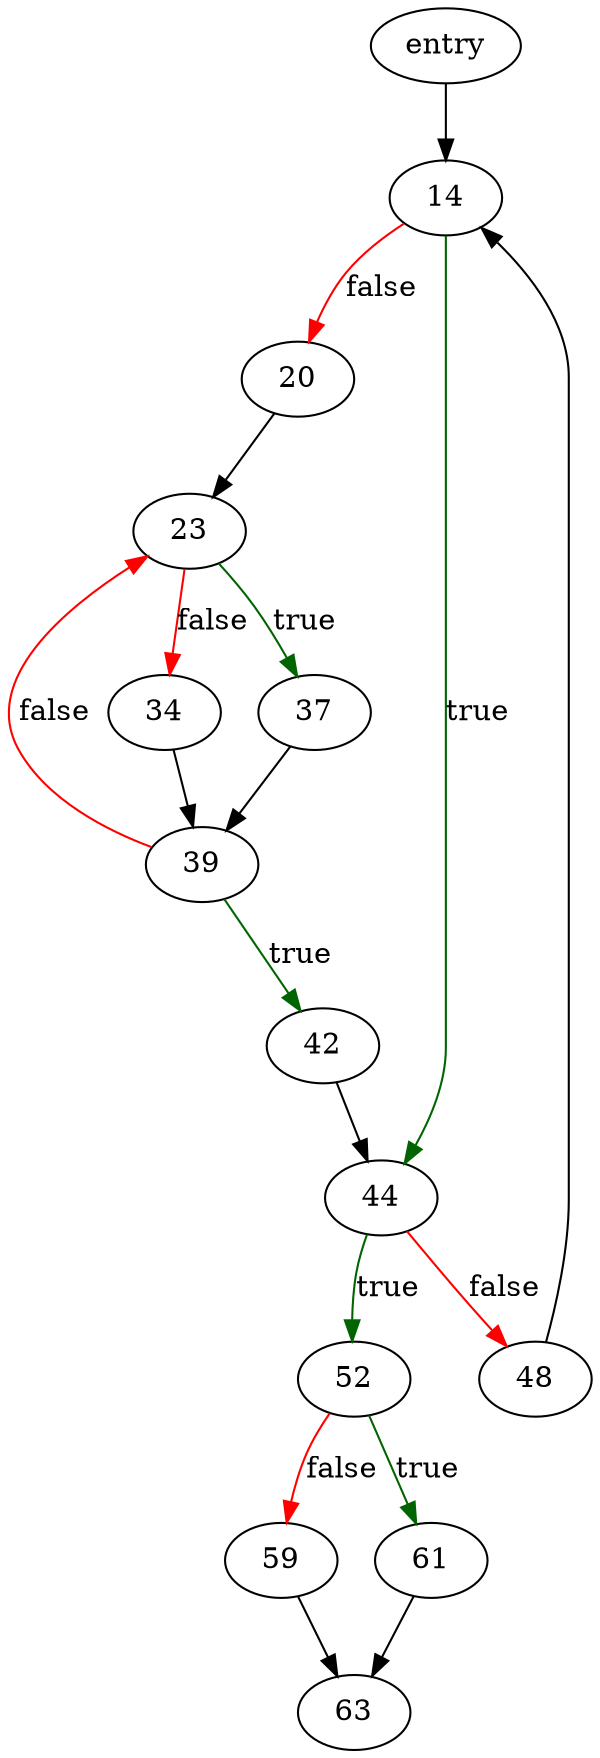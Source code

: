 digraph "put_line" {
	// Node definitions.
	2 [label=entry];
	14;
	20;
	23;
	34;
	37;
	39;
	42;
	44;
	48;
	52;
	59;
	61;
	63;

	// Edge definitions.
	2 -> 14;
	14 -> 20 [
		color=red
		label=false
	];
	14 -> 44 [
		color=darkgreen
		label=true
	];
	20 -> 23;
	23 -> 34 [
		color=red
		label=false
	];
	23 -> 37 [
		color=darkgreen
		label=true
	];
	34 -> 39;
	37 -> 39;
	39 -> 23 [
		color=red
		label=false
	];
	39 -> 42 [
		color=darkgreen
		label=true
	];
	42 -> 44;
	44 -> 48 [
		color=red
		label=false
	];
	44 -> 52 [
		color=darkgreen
		label=true
	];
	48 -> 14;
	52 -> 59 [
		color=red
		label=false
	];
	52 -> 61 [
		color=darkgreen
		label=true
	];
	59 -> 63;
	61 -> 63;
}